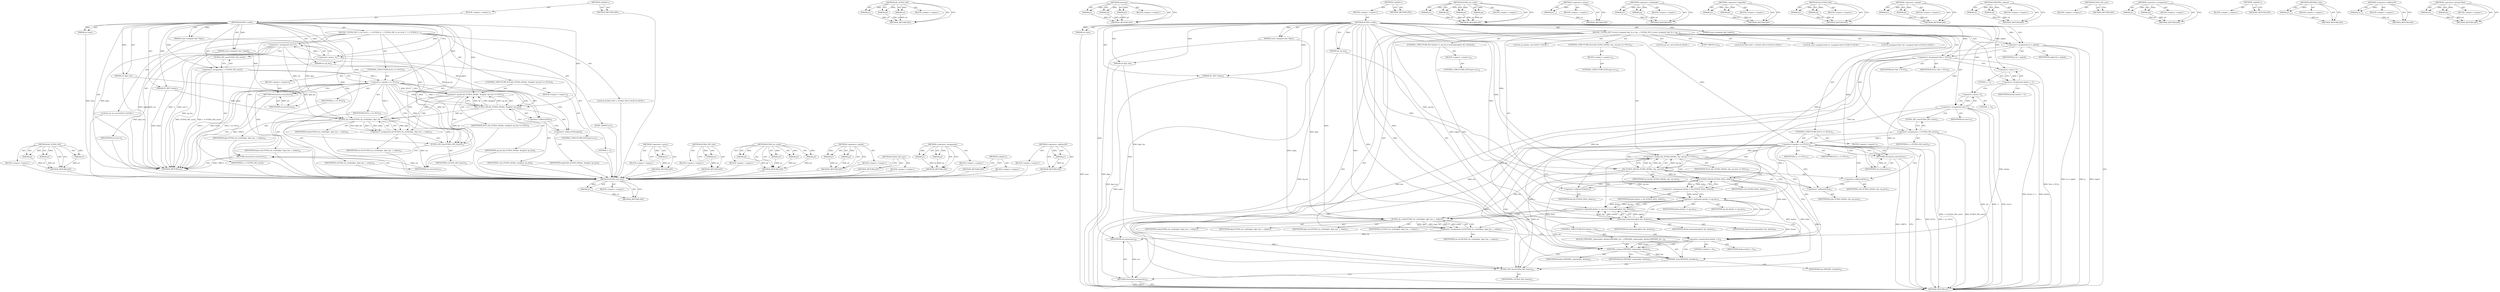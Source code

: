 digraph "&lt;operator&gt;.greaterThan" {
vulnerable_95 [label=<(METHOD,d2i_ECDSA_SIG)>];
vulnerable_96 [label=<(PARAM,p1)>];
vulnerable_97 [label=<(PARAM,p2)>];
vulnerable_98 [label=<(PARAM,p3)>];
vulnerable_99 [label=<(BLOCK,&lt;empty&gt;,&lt;empty&gt;)>];
vulnerable_100 [label=<(METHOD_RETURN,ANY)>];
vulnerable_6 [label=<(METHOD,&lt;global&gt;)<SUB>1</SUB>>];
vulnerable_7 [label=<(BLOCK,&lt;empty&gt;,&lt;empty&gt;)<SUB>1</SUB>>];
vulnerable_8 [label=<(METHOD,ECDSA_verify)<SUB>1</SUB>>];
vulnerable_9 [label=<(PARAM,int type)<SUB>1</SUB>>];
vulnerable_10 [label=<(PARAM,const unsigned char *dgst)<SUB>1</SUB>>];
vulnerable_11 [label=<(PARAM,int dgst_len)<SUB>1</SUB>>];
vulnerable_12 [label=<(PARAM,const unsigned char *sigbuf)<SUB>2</SUB>>];
vulnerable_13 [label=<(PARAM,int sig_len)<SUB>2</SUB>>];
vulnerable_14 [label=<(PARAM,EC_KEY *eckey)<SUB>2</SUB>>];
vulnerable_15 [label=<(BLOCK,{
 	ECDSA_SIG *s;
 	int ret=-1;
 
 	s = ECDSA_S...,{
 	ECDSA_SIG *s;
 	int ret=-1;
 
 	s = ECDSA_S...)<SUB>3</SUB>>];
vulnerable_16 [label="<(LOCAL,ECDSA_SIG* s: ECDSA_SIG*)<SUB>4</SUB>>"];
vulnerable_17 [label="<(LOCAL,int ret: int)<SUB>5</SUB>>"];
vulnerable_18 [label=<(&lt;operator&gt;.assignment,ret=-1)<SUB>5</SUB>>];
vulnerable_19 [label=<(IDENTIFIER,ret,ret=-1)<SUB>5</SUB>>];
vulnerable_20 [label=<(&lt;operator&gt;.minus,-1)<SUB>5</SUB>>];
vulnerable_21 [label=<(LITERAL,1,-1)<SUB>5</SUB>>];
vulnerable_22 [label=<(&lt;operator&gt;.assignment,s = ECDSA_SIG_new())<SUB>7</SUB>>];
vulnerable_23 [label=<(IDENTIFIER,s,s = ECDSA_SIG_new())<SUB>7</SUB>>];
vulnerable_24 [label=<(ECDSA_SIG_new,ECDSA_SIG_new())<SUB>7</SUB>>];
vulnerable_25 [label=<(CONTROL_STRUCTURE,IF,if (s == NULL))<SUB>8</SUB>>];
vulnerable_26 [label=<(&lt;operator&gt;.equals,s == NULL)<SUB>8</SUB>>];
vulnerable_27 [label=<(IDENTIFIER,s,s == NULL)<SUB>8</SUB>>];
vulnerable_28 [label=<(IDENTIFIER,NULL,s == NULL)<SUB>8</SUB>>];
vulnerable_29 [label=<(BLOCK,&lt;empty&gt;,&lt;empty&gt;)<SUB>8</SUB>>];
vulnerable_30 [label=<(RETURN,return(ret);,return(ret);)<SUB>8</SUB>>];
vulnerable_31 [label=<(IDENTIFIER,ret,return(ret);)<SUB>8</SUB>>];
vulnerable_32 [label=<(CONTROL_STRUCTURE,IF,if (d2i_ECDSA_SIG(&amp;s, &amp;sigbuf, sig_len) == NULL))<SUB>9</SUB>>];
vulnerable_33 [label=<(&lt;operator&gt;.equals,d2i_ECDSA_SIG(&amp;s, &amp;sigbuf, sig_len) == NULL)<SUB>9</SUB>>];
vulnerable_34 [label=<(d2i_ECDSA_SIG,d2i_ECDSA_SIG(&amp;s, &amp;sigbuf, sig_len))<SUB>9</SUB>>];
vulnerable_35 [label=<(&lt;operator&gt;.addressOf,&amp;s)<SUB>9</SUB>>];
vulnerable_36 [label=<(IDENTIFIER,s,d2i_ECDSA_SIG(&amp;s, &amp;sigbuf, sig_len))<SUB>9</SUB>>];
vulnerable_37 [label=<(&lt;operator&gt;.addressOf,&amp;sigbuf)<SUB>9</SUB>>];
vulnerable_38 [label=<(IDENTIFIER,sigbuf,d2i_ECDSA_SIG(&amp;s, &amp;sigbuf, sig_len))<SUB>9</SUB>>];
vulnerable_39 [label=<(IDENTIFIER,sig_len,d2i_ECDSA_SIG(&amp;s, &amp;sigbuf, sig_len))<SUB>9</SUB>>];
vulnerable_40 [label=<(IDENTIFIER,NULL,d2i_ECDSA_SIG(&amp;s, &amp;sigbuf, sig_len) == NULL)<SUB>9</SUB>>];
vulnerable_41 [label=<(BLOCK,&lt;empty&gt;,&lt;empty&gt;)<SUB>9</SUB>>];
vulnerable_42 [label=<(CONTROL_STRUCTURE,GOTO,goto err;)<SUB>9</SUB>>];
vulnerable_43 [label=<(&lt;operator&gt;.assignment,ret=ECDSA_do_verify(dgst, dgst_len, s, eckey))<SUB>10</SUB>>];
vulnerable_44 [label=<(IDENTIFIER,ret,ret=ECDSA_do_verify(dgst, dgst_len, s, eckey))<SUB>10</SUB>>];
vulnerable_45 [label=<(ECDSA_do_verify,ECDSA_do_verify(dgst, dgst_len, s, eckey))<SUB>10</SUB>>];
vulnerable_46 [label=<(IDENTIFIER,dgst,ECDSA_do_verify(dgst, dgst_len, s, eckey))<SUB>10</SUB>>];
vulnerable_47 [label=<(IDENTIFIER,dgst_len,ECDSA_do_verify(dgst, dgst_len, s, eckey))<SUB>10</SUB>>];
vulnerable_48 [label=<(IDENTIFIER,s,ECDSA_do_verify(dgst, dgst_len, s, eckey))<SUB>10</SUB>>];
vulnerable_49 [label=<(IDENTIFIER,eckey,ECDSA_do_verify(dgst, dgst_len, s, eckey))<SUB>10</SUB>>];
vulnerable_50 [label=<(JUMP_TARGET,err)<SUB>11</SUB>>];
vulnerable_51 [label=<(ECDSA_SIG_free,ECDSA_SIG_free(s))<SUB>12</SUB>>];
vulnerable_52 [label=<(IDENTIFIER,s,ECDSA_SIG_free(s))<SUB>12</SUB>>];
vulnerable_53 [label=<(RETURN,return(ret);,return(ret);)<SUB>13</SUB>>];
vulnerable_54 [label=<(IDENTIFIER,ret,return(ret);)<SUB>13</SUB>>];
vulnerable_55 [label=<(METHOD_RETURN,int)<SUB>1</SUB>>];
vulnerable_57 [label=<(METHOD_RETURN,ANY)<SUB>1</SUB>>];
vulnerable_83 [label=<(METHOD,&lt;operator&gt;.minus)>];
vulnerable_84 [label=<(PARAM,p1)>];
vulnerable_85 [label=<(BLOCK,&lt;empty&gt;,&lt;empty&gt;)>];
vulnerable_86 [label=<(METHOD_RETURN,ANY)>];
vulnerable_112 [label=<(METHOD,ECDSA_SIG_free)>];
vulnerable_113 [label=<(PARAM,p1)>];
vulnerable_114 [label=<(BLOCK,&lt;empty&gt;,&lt;empty&gt;)>];
vulnerable_115 [label=<(METHOD_RETURN,ANY)>];
vulnerable_105 [label=<(METHOD,ECDSA_do_verify)>];
vulnerable_106 [label=<(PARAM,p1)>];
vulnerable_107 [label=<(PARAM,p2)>];
vulnerable_108 [label=<(PARAM,p3)>];
vulnerable_109 [label=<(PARAM,p4)>];
vulnerable_110 [label=<(BLOCK,&lt;empty&gt;,&lt;empty&gt;)>];
vulnerable_111 [label=<(METHOD_RETURN,ANY)>];
vulnerable_90 [label=<(METHOD,&lt;operator&gt;.equals)>];
vulnerable_91 [label=<(PARAM,p1)>];
vulnerable_92 [label=<(PARAM,p2)>];
vulnerable_93 [label=<(BLOCK,&lt;empty&gt;,&lt;empty&gt;)>];
vulnerable_94 [label=<(METHOD_RETURN,ANY)>];
vulnerable_87 [label=<(METHOD,ECDSA_SIG_new)>];
vulnerable_88 [label=<(BLOCK,&lt;empty&gt;,&lt;empty&gt;)>];
vulnerable_89 [label=<(METHOD_RETURN,ANY)>];
vulnerable_78 [label=<(METHOD,&lt;operator&gt;.assignment)>];
vulnerable_79 [label=<(PARAM,p1)>];
vulnerable_80 [label=<(PARAM,p2)>];
vulnerable_81 [label=<(BLOCK,&lt;empty&gt;,&lt;empty&gt;)>];
vulnerable_82 [label=<(METHOD_RETURN,ANY)>];
vulnerable_72 [label=<(METHOD,&lt;global&gt;)<SUB>1</SUB>>];
vulnerable_73 [label=<(BLOCK,&lt;empty&gt;,&lt;empty&gt;)>];
vulnerable_74 [label=<(METHOD_RETURN,ANY)>];
vulnerable_101 [label=<(METHOD,&lt;operator&gt;.addressOf)>];
vulnerable_102 [label=<(PARAM,p1)>];
vulnerable_103 [label=<(BLOCK,&lt;empty&gt;,&lt;empty&gt;)>];
vulnerable_104 [label=<(METHOD_RETURN,ANY)>];
fixed_187 [label=<(METHOD,ECDSA_SIG_free)>];
fixed_188 [label=<(PARAM,p1)>];
fixed_189 [label=<(BLOCK,&lt;empty&gt;,&lt;empty&gt;)>];
fixed_190 [label=<(METHOD_RETURN,ANY)>];
fixed_135 [label=<(METHOD,d2i_ECDSA_SIG)>];
fixed_136 [label=<(PARAM,p1)>];
fixed_137 [label=<(PARAM,p2)>];
fixed_138 [label=<(PARAM,p3)>];
fixed_139 [label=<(BLOCK,&lt;empty&gt;,&lt;empty&gt;)>];
fixed_140 [label=<(METHOD_RETURN,ANY)>];
fixed_160 [label=<(METHOD,memcmp)>];
fixed_161 [label=<(PARAM,p1)>];
fixed_162 [label=<(PARAM,p2)>];
fixed_163 [label=<(PARAM,p3)>];
fixed_164 [label=<(BLOCK,&lt;empty&gt;,&lt;empty&gt;)>];
fixed_165 [label=<(METHOD_RETURN,ANY)>];
fixed_6 [label=<(METHOD,&lt;global&gt;)<SUB>1</SUB>>];
fixed_7 [label=<(BLOCK,&lt;empty&gt;,&lt;empty&gt;)<SUB>1</SUB>>];
fixed_8 [label=<(METHOD,ECDSA_verify)<SUB>1</SUB>>];
fixed_9 [label=<(PARAM,int type)<SUB>1</SUB>>];
fixed_10 [label=<(PARAM,const unsigned char *dgst)<SUB>1</SUB>>];
fixed_11 [label=<(PARAM,int dgst_len)<SUB>1</SUB>>];
fixed_12 [label=<(PARAM,const unsigned char *sigbuf)<SUB>2</SUB>>];
fixed_13 [label=<(PARAM,int sig_len)<SUB>2</SUB>>];
fixed_14 [label=<(PARAM,EC_KEY *eckey)<SUB>2</SUB>>];
fixed_15 [label=<(BLOCK,{
 	ECDSA_SIG *s;
	const unsigned char *p = sig...,{
 	ECDSA_SIG *s;
	const unsigned char *p = sig...)<SUB>3</SUB>>];
fixed_16 [label="<(LOCAL,ECDSA_SIG* s: ECDSA_SIG*)<SUB>4</SUB>>"];
fixed_17 [label="<(LOCAL,const unsigned char* p: unsigned char*)<SUB>5</SUB>>"];
fixed_18 [label=<(&lt;operator&gt;.assignment,*p = sigbuf)<SUB>5</SUB>>];
fixed_19 [label=<(IDENTIFIER,p,*p = sigbuf)<SUB>5</SUB>>];
fixed_20 [label=<(IDENTIFIER,sigbuf,*p = sigbuf)<SUB>5</SUB>>];
fixed_21 [label="<(LOCAL,unsigned char* der: unsigned char*)<SUB>6</SUB>>"];
fixed_22 [label=<(&lt;operator&gt;.assignment,*der = NULL)<SUB>6</SUB>>];
fixed_23 [label=<(IDENTIFIER,der,*der = NULL)<SUB>6</SUB>>];
fixed_24 [label=<(IDENTIFIER,NULL,*der = NULL)<SUB>6</SUB>>];
fixed_25 [label="<(LOCAL,int derlen: int)<SUB>7</SUB>>"];
fixed_26 [label=<(&lt;operator&gt;.assignment,derlen = -1)<SUB>7</SUB>>];
fixed_27 [label=<(IDENTIFIER,derlen,derlen = -1)<SUB>7</SUB>>];
fixed_28 [label=<(&lt;operator&gt;.minus,-1)<SUB>7</SUB>>];
fixed_29 [label=<(LITERAL,1,-1)<SUB>7</SUB>>];
fixed_30 [label="<(LOCAL,int ret: int)<SUB>8</SUB>>"];
fixed_31 [label=<(&lt;operator&gt;.assignment,ret=-1)<SUB>8</SUB>>];
fixed_32 [label=<(IDENTIFIER,ret,ret=-1)<SUB>8</SUB>>];
fixed_33 [label=<(&lt;operator&gt;.minus,-1)<SUB>8</SUB>>];
fixed_34 [label=<(LITERAL,1,-1)<SUB>8</SUB>>];
fixed_35 [label=<(&lt;operator&gt;.assignment,s = ECDSA_SIG_new())<SUB>10</SUB>>];
fixed_36 [label=<(IDENTIFIER,s,s = ECDSA_SIG_new())<SUB>10</SUB>>];
fixed_37 [label=<(ECDSA_SIG_new,ECDSA_SIG_new())<SUB>10</SUB>>];
fixed_38 [label=<(CONTROL_STRUCTURE,IF,if (s == NULL))<SUB>11</SUB>>];
fixed_39 [label=<(&lt;operator&gt;.equals,s == NULL)<SUB>11</SUB>>];
fixed_40 [label=<(IDENTIFIER,s,s == NULL)<SUB>11</SUB>>];
fixed_41 [label=<(IDENTIFIER,NULL,s == NULL)<SUB>11</SUB>>];
fixed_42 [label=<(BLOCK,&lt;empty&gt;,&lt;empty&gt;)<SUB>11</SUB>>];
fixed_43 [label=<(RETURN,return(ret);,return(ret);)<SUB>11</SUB>>];
fixed_44 [label=<(IDENTIFIER,ret,return(ret);)<SUB>11</SUB>>];
fixed_45 [label=<(CONTROL_STRUCTURE,IF,if (d2i_ECDSA_SIG(&amp;s, &amp;p, sig_len) == NULL))<SUB>12</SUB>>];
fixed_46 [label=<(&lt;operator&gt;.equals,d2i_ECDSA_SIG(&amp;s, &amp;p, sig_len) == NULL)<SUB>12</SUB>>];
fixed_47 [label=<(d2i_ECDSA_SIG,d2i_ECDSA_SIG(&amp;s, &amp;p, sig_len))<SUB>12</SUB>>];
fixed_48 [label=<(&lt;operator&gt;.addressOf,&amp;s)<SUB>12</SUB>>];
fixed_49 [label=<(IDENTIFIER,s,d2i_ECDSA_SIG(&amp;s, &amp;p, sig_len))<SUB>12</SUB>>];
fixed_50 [label=<(&lt;operator&gt;.addressOf,&amp;p)<SUB>12</SUB>>];
fixed_51 [label=<(IDENTIFIER,p,d2i_ECDSA_SIG(&amp;s, &amp;p, sig_len))<SUB>12</SUB>>];
fixed_52 [label=<(IDENTIFIER,sig_len,d2i_ECDSA_SIG(&amp;s, &amp;p, sig_len))<SUB>12</SUB>>];
fixed_53 [label=<(IDENTIFIER,NULL,d2i_ECDSA_SIG(&amp;s, &amp;p, sig_len) == NULL)<SUB>12</SUB>>];
fixed_54 [label=<(BLOCK,&lt;empty&gt;,&lt;empty&gt;)<SUB>12</SUB>>];
fixed_55 [label=<(CONTROL_STRUCTURE,GOTO,goto err;)<SUB>12</SUB>>];
fixed_56 [label=<(&lt;operator&gt;.assignment,derlen = i2d_ECDSA_SIG(s, &amp;der))<SUB>14</SUB>>];
fixed_57 [label=<(IDENTIFIER,derlen,derlen = i2d_ECDSA_SIG(s, &amp;der))<SUB>14</SUB>>];
fixed_58 [label=<(i2d_ECDSA_SIG,i2d_ECDSA_SIG(s, &amp;der))<SUB>14</SUB>>];
fixed_59 [label=<(IDENTIFIER,s,i2d_ECDSA_SIG(s, &amp;der))<SUB>14</SUB>>];
fixed_60 [label=<(&lt;operator&gt;.addressOf,&amp;der)<SUB>14</SUB>>];
fixed_61 [label=<(IDENTIFIER,der,i2d_ECDSA_SIG(s, &amp;der))<SUB>14</SUB>>];
fixed_62 [label=<(CONTROL_STRUCTURE,IF,if (derlen != sig_len || memcmp(sigbuf, der, derlen)))<SUB>15</SUB>>];
fixed_63 [label=<(&lt;operator&gt;.logicalOr,derlen != sig_len || memcmp(sigbuf, der, derlen))<SUB>15</SUB>>];
fixed_64 [label=<(&lt;operator&gt;.notEquals,derlen != sig_len)<SUB>15</SUB>>];
fixed_65 [label=<(IDENTIFIER,derlen,derlen != sig_len)<SUB>15</SUB>>];
fixed_66 [label=<(IDENTIFIER,sig_len,derlen != sig_len)<SUB>15</SUB>>];
fixed_67 [label=<(memcmp,memcmp(sigbuf, der, derlen))<SUB>15</SUB>>];
fixed_68 [label=<(IDENTIFIER,sigbuf,memcmp(sigbuf, der, derlen))<SUB>15</SUB>>];
fixed_69 [label=<(IDENTIFIER,der,memcmp(sigbuf, der, derlen))<SUB>15</SUB>>];
fixed_70 [label=<(IDENTIFIER,derlen,memcmp(sigbuf, der, derlen))<SUB>15</SUB>>];
fixed_71 [label=<(BLOCK,&lt;empty&gt;,&lt;empty&gt;)<SUB>16</SUB>>];
fixed_72 [label=<(CONTROL_STRUCTURE,GOTO,goto err;)<SUB>16</SUB>>];
fixed_73 [label=<(&lt;operator&gt;.assignment,ret=ECDSA_do_verify(dgst, dgst_len, s, eckey))<SUB>17</SUB>>];
fixed_74 [label=<(IDENTIFIER,ret,ret=ECDSA_do_verify(dgst, dgst_len, s, eckey))<SUB>17</SUB>>];
fixed_75 [label=<(ECDSA_do_verify,ECDSA_do_verify(dgst, dgst_len, s, eckey))<SUB>17</SUB>>];
fixed_76 [label=<(IDENTIFIER,dgst,ECDSA_do_verify(dgst, dgst_len, s, eckey))<SUB>17</SUB>>];
fixed_77 [label=<(IDENTIFIER,dgst_len,ECDSA_do_verify(dgst, dgst_len, s, eckey))<SUB>17</SUB>>];
fixed_78 [label=<(IDENTIFIER,s,ECDSA_do_verify(dgst, dgst_len, s, eckey))<SUB>17</SUB>>];
fixed_79 [label=<(IDENTIFIER,eckey,ECDSA_do_verify(dgst, dgst_len, s, eckey))<SUB>17</SUB>>];
fixed_80 [label=<(JUMP_TARGET,err)<SUB>18</SUB>>];
fixed_81 [label=<(CONTROL_STRUCTURE,IF,if (derlen &gt; 0))<SUB>19</SUB>>];
fixed_82 [label=<(&lt;operator&gt;.greaterThan,derlen &gt; 0)<SUB>19</SUB>>];
fixed_83 [label=<(IDENTIFIER,derlen,derlen &gt; 0)<SUB>19</SUB>>];
fixed_84 [label=<(LITERAL,0,derlen &gt; 0)<SUB>19</SUB>>];
fixed_85 [label=<(BLOCK,{
		OPENSSL_cleanse(der, derlen);
		OPENSSL_fre...,{
		OPENSSL_cleanse(der, derlen);
		OPENSSL_fre...)<SUB>20</SUB>>];
fixed_86 [label=<(OPENSSL_cleanse,OPENSSL_cleanse(der, derlen))<SUB>21</SUB>>];
fixed_87 [label=<(IDENTIFIER,der,OPENSSL_cleanse(der, derlen))<SUB>21</SUB>>];
fixed_88 [label=<(IDENTIFIER,derlen,OPENSSL_cleanse(der, derlen))<SUB>21</SUB>>];
fixed_89 [label=<(OPENSSL_free,OPENSSL_free(der))<SUB>22</SUB>>];
fixed_90 [label=<(IDENTIFIER,der,OPENSSL_free(der))<SUB>22</SUB>>];
fixed_91 [label=<(ECDSA_SIG_free,ECDSA_SIG_free(s))<SUB>24</SUB>>];
fixed_92 [label=<(IDENTIFIER,s,ECDSA_SIG_free(s))<SUB>24</SUB>>];
fixed_93 [label=<(RETURN,return(ret);,return(ret);)<SUB>25</SUB>>];
fixed_94 [label=<(IDENTIFIER,ret,return(ret);)<SUB>25</SUB>>];
fixed_95 [label=<(METHOD_RETURN,int)<SUB>1</SUB>>];
fixed_97 [label=<(METHOD_RETURN,ANY)<SUB>1</SUB>>];
fixed_166 [label=<(METHOD,ECDSA_do_verify)>];
fixed_167 [label=<(PARAM,p1)>];
fixed_168 [label=<(PARAM,p2)>];
fixed_169 [label=<(PARAM,p3)>];
fixed_170 [label=<(PARAM,p4)>];
fixed_171 [label=<(BLOCK,&lt;empty&gt;,&lt;empty&gt;)>];
fixed_172 [label=<(METHOD_RETURN,ANY)>];
fixed_123 [label=<(METHOD,&lt;operator&gt;.minus)>];
fixed_124 [label=<(PARAM,p1)>];
fixed_125 [label=<(BLOCK,&lt;empty&gt;,&lt;empty&gt;)>];
fixed_126 [label=<(METHOD_RETURN,ANY)>];
fixed_155 [label=<(METHOD,&lt;operator&gt;.notEquals)>];
fixed_156 [label=<(PARAM,p1)>];
fixed_157 [label=<(PARAM,p2)>];
fixed_158 [label=<(BLOCK,&lt;empty&gt;,&lt;empty&gt;)>];
fixed_159 [label=<(METHOD_RETURN,ANY)>];
fixed_150 [label=<(METHOD,&lt;operator&gt;.logicalOr)>];
fixed_151 [label=<(PARAM,p1)>];
fixed_152 [label=<(PARAM,p2)>];
fixed_153 [label=<(BLOCK,&lt;empty&gt;,&lt;empty&gt;)>];
fixed_154 [label=<(METHOD_RETURN,ANY)>];
fixed_145 [label=<(METHOD,i2d_ECDSA_SIG)>];
fixed_146 [label=<(PARAM,p1)>];
fixed_147 [label=<(PARAM,p2)>];
fixed_148 [label=<(BLOCK,&lt;empty&gt;,&lt;empty&gt;)>];
fixed_149 [label=<(METHOD_RETURN,ANY)>];
fixed_130 [label=<(METHOD,&lt;operator&gt;.equals)>];
fixed_131 [label=<(PARAM,p1)>];
fixed_132 [label=<(PARAM,p2)>];
fixed_133 [label=<(BLOCK,&lt;empty&gt;,&lt;empty&gt;)>];
fixed_134 [label=<(METHOD_RETURN,ANY)>];
fixed_178 [label=<(METHOD,OPENSSL_cleanse)>];
fixed_179 [label=<(PARAM,p1)>];
fixed_180 [label=<(PARAM,p2)>];
fixed_181 [label=<(BLOCK,&lt;empty&gt;,&lt;empty&gt;)>];
fixed_182 [label=<(METHOD_RETURN,ANY)>];
fixed_127 [label=<(METHOD,ECDSA_SIG_new)>];
fixed_128 [label=<(BLOCK,&lt;empty&gt;,&lt;empty&gt;)>];
fixed_129 [label=<(METHOD_RETURN,ANY)>];
fixed_118 [label=<(METHOD,&lt;operator&gt;.assignment)>];
fixed_119 [label=<(PARAM,p1)>];
fixed_120 [label=<(PARAM,p2)>];
fixed_121 [label=<(BLOCK,&lt;empty&gt;,&lt;empty&gt;)>];
fixed_122 [label=<(METHOD_RETURN,ANY)>];
fixed_112 [label=<(METHOD,&lt;global&gt;)<SUB>1</SUB>>];
fixed_113 [label=<(BLOCK,&lt;empty&gt;,&lt;empty&gt;)>];
fixed_114 [label=<(METHOD_RETURN,ANY)>];
fixed_183 [label=<(METHOD,OPENSSL_free)>];
fixed_184 [label=<(PARAM,p1)>];
fixed_185 [label=<(BLOCK,&lt;empty&gt;,&lt;empty&gt;)>];
fixed_186 [label=<(METHOD_RETURN,ANY)>];
fixed_141 [label=<(METHOD,&lt;operator&gt;.addressOf)>];
fixed_142 [label=<(PARAM,p1)>];
fixed_143 [label=<(BLOCK,&lt;empty&gt;,&lt;empty&gt;)>];
fixed_144 [label=<(METHOD_RETURN,ANY)>];
fixed_173 [label=<(METHOD,&lt;operator&gt;.greaterThan)>];
fixed_174 [label=<(PARAM,p1)>];
fixed_175 [label=<(PARAM,p2)>];
fixed_176 [label=<(BLOCK,&lt;empty&gt;,&lt;empty&gt;)>];
fixed_177 [label=<(METHOD_RETURN,ANY)>];
vulnerable_95 -> vulnerable_96  [key=0, label="AST: "];
vulnerable_95 -> vulnerable_96  [key=1, label="DDG: "];
vulnerable_95 -> vulnerable_99  [key=0, label="AST: "];
vulnerable_95 -> vulnerable_97  [key=0, label="AST: "];
vulnerable_95 -> vulnerable_97  [key=1, label="DDG: "];
vulnerable_95 -> vulnerable_100  [key=0, label="AST: "];
vulnerable_95 -> vulnerable_100  [key=1, label="CFG: "];
vulnerable_95 -> vulnerable_98  [key=0, label="AST: "];
vulnerable_95 -> vulnerable_98  [key=1, label="DDG: "];
vulnerable_96 -> vulnerable_100  [key=0, label="DDG: p1"];
vulnerable_97 -> vulnerable_100  [key=0, label="DDG: p2"];
vulnerable_98 -> vulnerable_100  [key=0, label="DDG: p3"];
vulnerable_99 -> fixed_187  [key=0];
vulnerable_100 -> fixed_187  [key=0];
vulnerable_6 -> vulnerable_7  [key=0, label="AST: "];
vulnerable_6 -> vulnerable_57  [key=0, label="AST: "];
vulnerable_6 -> vulnerable_57  [key=1, label="CFG: "];
vulnerable_7 -> vulnerable_8  [key=0, label="AST: "];
vulnerable_8 -> vulnerable_9  [key=0, label="AST: "];
vulnerable_8 -> vulnerable_9  [key=1, label="DDG: "];
vulnerable_8 -> vulnerable_10  [key=0, label="AST: "];
vulnerable_8 -> vulnerable_10  [key=1, label="DDG: "];
vulnerable_8 -> vulnerable_11  [key=0, label="AST: "];
vulnerable_8 -> vulnerable_11  [key=1, label="DDG: "];
vulnerable_8 -> vulnerable_12  [key=0, label="AST: "];
vulnerable_8 -> vulnerable_12  [key=1, label="DDG: "];
vulnerable_8 -> vulnerable_13  [key=0, label="AST: "];
vulnerable_8 -> vulnerable_13  [key=1, label="DDG: "];
vulnerable_8 -> vulnerable_14  [key=0, label="AST: "];
vulnerable_8 -> vulnerable_14  [key=1, label="DDG: "];
vulnerable_8 -> vulnerable_15  [key=0, label="AST: "];
vulnerable_8 -> vulnerable_55  [key=0, label="AST: "];
vulnerable_8 -> vulnerable_20  [key=0, label="CFG: "];
vulnerable_8 -> vulnerable_20  [key=1, label="DDG: "];
vulnerable_8 -> vulnerable_22  [key=0, label="DDG: "];
vulnerable_8 -> vulnerable_51  [key=0, label="DDG: "];
vulnerable_8 -> vulnerable_54  [key=0, label="DDG: "];
vulnerable_8 -> vulnerable_26  [key=0, label="DDG: "];
vulnerable_8 -> vulnerable_33  [key=0, label="DDG: "];
vulnerable_8 -> vulnerable_45  [key=0, label="DDG: "];
vulnerable_8 -> vulnerable_31  [key=0, label="DDG: "];
vulnerable_8 -> vulnerable_34  [key=0, label="DDG: "];
vulnerable_9 -> vulnerable_55  [key=0, label="DDG: type"];
vulnerable_10 -> vulnerable_55  [key=0, label="DDG: dgst"];
vulnerable_10 -> vulnerable_45  [key=0, label="DDG: dgst"];
vulnerable_11 -> vulnerable_55  [key=0, label="DDG: dgst_len"];
vulnerable_11 -> vulnerable_45  [key=0, label="DDG: dgst_len"];
vulnerable_12 -> vulnerable_55  [key=0, label="DDG: sigbuf"];
vulnerable_12 -> vulnerable_34  [key=0, label="DDG: sigbuf"];
vulnerable_13 -> vulnerable_55  [key=0, label="DDG: sig_len"];
vulnerable_13 -> vulnerable_34  [key=0, label="DDG: sig_len"];
vulnerable_14 -> vulnerable_55  [key=0, label="DDG: eckey"];
vulnerable_14 -> vulnerable_45  [key=0, label="DDG: eckey"];
vulnerable_15 -> vulnerable_16  [key=0, label="AST: "];
vulnerable_15 -> vulnerable_17  [key=0, label="AST: "];
vulnerable_15 -> vulnerable_18  [key=0, label="AST: "];
vulnerable_15 -> vulnerable_22  [key=0, label="AST: "];
vulnerable_15 -> vulnerable_25  [key=0, label="AST: "];
vulnerable_15 -> vulnerable_32  [key=0, label="AST: "];
vulnerable_15 -> vulnerable_43  [key=0, label="AST: "];
vulnerable_15 -> vulnerable_50  [key=0, label="AST: "];
vulnerable_15 -> vulnerable_51  [key=0, label="AST: "];
vulnerable_15 -> vulnerable_53  [key=0, label="AST: "];
vulnerable_16 -> fixed_187  [key=0];
vulnerable_17 -> fixed_187  [key=0];
vulnerable_18 -> vulnerable_19  [key=0, label="AST: "];
vulnerable_18 -> vulnerable_20  [key=0, label="AST: "];
vulnerable_18 -> vulnerable_24  [key=0, label="CFG: "];
vulnerable_18 -> vulnerable_55  [key=0, label="DDG: ret"];
vulnerable_18 -> vulnerable_55  [key=1, label="DDG: -1"];
vulnerable_18 -> vulnerable_55  [key=2, label="DDG: ret=-1"];
vulnerable_18 -> vulnerable_54  [key=0, label="DDG: ret"];
vulnerable_18 -> vulnerable_31  [key=0, label="DDG: ret"];
vulnerable_19 -> fixed_187  [key=0];
vulnerable_20 -> vulnerable_21  [key=0, label="AST: "];
vulnerable_20 -> vulnerable_18  [key=0, label="CFG: "];
vulnerable_20 -> vulnerable_18  [key=1, label="DDG: 1"];
vulnerable_21 -> fixed_187  [key=0];
vulnerable_22 -> vulnerable_23  [key=0, label="AST: "];
vulnerable_22 -> vulnerable_24  [key=0, label="AST: "];
vulnerable_22 -> vulnerable_26  [key=0, label="CFG: "];
vulnerable_22 -> vulnerable_26  [key=1, label="DDG: s"];
vulnerable_22 -> vulnerable_55  [key=0, label="DDG: ECDSA_SIG_new()"];
vulnerable_22 -> vulnerable_55  [key=1, label="DDG: s = ECDSA_SIG_new()"];
vulnerable_23 -> fixed_187  [key=0];
vulnerable_24 -> vulnerable_22  [key=0, label="CFG: "];
vulnerable_25 -> vulnerable_26  [key=0, label="AST: "];
vulnerable_25 -> vulnerable_29  [key=0, label="AST: "];
vulnerable_26 -> vulnerable_27  [key=0, label="AST: "];
vulnerable_26 -> vulnerable_28  [key=0, label="AST: "];
vulnerable_26 -> vulnerable_30  [key=0, label="CFG: "];
vulnerable_26 -> vulnerable_30  [key=1, label="CDG: "];
vulnerable_26 -> vulnerable_35  [key=0, label="CFG: "];
vulnerable_26 -> vulnerable_35  [key=1, label="CDG: "];
vulnerable_26 -> vulnerable_55  [key=0, label="DDG: s"];
vulnerable_26 -> vulnerable_55  [key=1, label="DDG: NULL"];
vulnerable_26 -> vulnerable_55  [key=2, label="DDG: s == NULL"];
vulnerable_26 -> vulnerable_51  [key=0, label="DDG: s"];
vulnerable_26 -> vulnerable_51  [key=1, label="CDG: "];
vulnerable_26 -> vulnerable_33  [key=0, label="DDG: NULL"];
vulnerable_26 -> vulnerable_33  [key=1, label="CDG: "];
vulnerable_26 -> vulnerable_45  [key=0, label="DDG: s"];
vulnerable_26 -> vulnerable_34  [key=0, label="DDG: s"];
vulnerable_26 -> vulnerable_34  [key=1, label="CDG: "];
vulnerable_26 -> vulnerable_37  [key=0, label="CDG: "];
vulnerable_26 -> vulnerable_53  [key=0, label="CDG: "];
vulnerable_27 -> fixed_187  [key=0];
vulnerable_28 -> fixed_187  [key=0];
vulnerable_29 -> vulnerable_30  [key=0, label="AST: "];
vulnerable_30 -> vulnerable_31  [key=0, label="AST: "];
vulnerable_30 -> vulnerable_55  [key=0, label="CFG: "];
vulnerable_30 -> vulnerable_55  [key=1, label="DDG: &lt;RET&gt;"];
vulnerable_31 -> vulnerable_30  [key=0, label="DDG: ret"];
vulnerable_32 -> vulnerable_33  [key=0, label="AST: "];
vulnerable_32 -> vulnerable_41  [key=0, label="AST: "];
vulnerable_33 -> vulnerable_34  [key=0, label="AST: "];
vulnerable_33 -> vulnerable_40  [key=0, label="AST: "];
vulnerable_33 -> vulnerable_51  [key=0, label="CFG: "];
vulnerable_33 -> vulnerable_45  [key=0, label="CFG: "];
vulnerable_33 -> vulnerable_45  [key=1, label="CDG: "];
vulnerable_33 -> vulnerable_43  [key=0, label="CDG: "];
vulnerable_34 -> vulnerable_35  [key=0, label="AST: "];
vulnerable_34 -> vulnerable_37  [key=0, label="AST: "];
vulnerable_34 -> vulnerable_39  [key=0, label="AST: "];
vulnerable_34 -> vulnerable_33  [key=0, label="CFG: "];
vulnerable_34 -> vulnerable_33  [key=1, label="DDG: &amp;s"];
vulnerable_34 -> vulnerable_33  [key=2, label="DDG: &amp;sigbuf"];
vulnerable_34 -> vulnerable_33  [key=3, label="DDG: sig_len"];
vulnerable_34 -> vulnerable_51  [key=0, label="DDG: &amp;s"];
vulnerable_34 -> vulnerable_45  [key=0, label="DDG: &amp;s"];
vulnerable_35 -> vulnerable_36  [key=0, label="AST: "];
vulnerable_35 -> vulnerable_37  [key=0, label="CFG: "];
vulnerable_36 -> fixed_187  [key=0];
vulnerable_37 -> vulnerable_38  [key=0, label="AST: "];
vulnerable_37 -> vulnerable_34  [key=0, label="CFG: "];
vulnerable_38 -> fixed_187  [key=0];
vulnerable_39 -> fixed_187  [key=0];
vulnerable_40 -> fixed_187  [key=0];
vulnerable_41 -> vulnerable_42  [key=0, label="AST: "];
vulnerable_42 -> fixed_187  [key=0];
vulnerable_43 -> vulnerable_44  [key=0, label="AST: "];
vulnerable_43 -> vulnerable_45  [key=0, label="AST: "];
vulnerable_43 -> vulnerable_51  [key=0, label="CFG: "];
vulnerable_43 -> vulnerable_54  [key=0, label="DDG: ret"];
vulnerable_44 -> fixed_187  [key=0];
vulnerable_45 -> vulnerable_46  [key=0, label="AST: "];
vulnerable_45 -> vulnerable_47  [key=0, label="AST: "];
vulnerable_45 -> vulnerable_48  [key=0, label="AST: "];
vulnerable_45 -> vulnerable_49  [key=0, label="AST: "];
vulnerable_45 -> vulnerable_43  [key=0, label="CFG: "];
vulnerable_45 -> vulnerable_43  [key=1, label="DDG: dgst"];
vulnerable_45 -> vulnerable_43  [key=2, label="DDG: dgst_len"];
vulnerable_45 -> vulnerable_43  [key=3, label="DDG: s"];
vulnerable_45 -> vulnerable_43  [key=4, label="DDG: eckey"];
vulnerable_45 -> vulnerable_51  [key=0, label="DDG: s"];
vulnerable_46 -> fixed_187  [key=0];
vulnerable_47 -> fixed_187  [key=0];
vulnerable_48 -> fixed_187  [key=0];
vulnerable_49 -> fixed_187  [key=0];
vulnerable_50 -> fixed_187  [key=0];
vulnerable_51 -> vulnerable_52  [key=0, label="AST: "];
vulnerable_51 -> vulnerable_53  [key=0, label="CFG: "];
vulnerable_52 -> fixed_187  [key=0];
vulnerable_53 -> vulnerable_54  [key=0, label="AST: "];
vulnerable_53 -> vulnerable_55  [key=0, label="CFG: "];
vulnerable_53 -> vulnerable_55  [key=1, label="DDG: &lt;RET&gt;"];
vulnerable_54 -> vulnerable_53  [key=0, label="DDG: ret"];
vulnerable_55 -> fixed_187  [key=0];
vulnerable_57 -> fixed_187  [key=0];
vulnerable_83 -> vulnerable_84  [key=0, label="AST: "];
vulnerable_83 -> vulnerable_84  [key=1, label="DDG: "];
vulnerable_83 -> vulnerable_85  [key=0, label="AST: "];
vulnerable_83 -> vulnerable_86  [key=0, label="AST: "];
vulnerable_83 -> vulnerable_86  [key=1, label="CFG: "];
vulnerable_84 -> vulnerable_86  [key=0, label="DDG: p1"];
vulnerable_85 -> fixed_187  [key=0];
vulnerable_86 -> fixed_187  [key=0];
vulnerable_112 -> vulnerable_113  [key=0, label="AST: "];
vulnerable_112 -> vulnerable_113  [key=1, label="DDG: "];
vulnerable_112 -> vulnerable_114  [key=0, label="AST: "];
vulnerable_112 -> vulnerable_115  [key=0, label="AST: "];
vulnerable_112 -> vulnerable_115  [key=1, label="CFG: "];
vulnerable_113 -> vulnerable_115  [key=0, label="DDG: p1"];
vulnerable_114 -> fixed_187  [key=0];
vulnerable_115 -> fixed_187  [key=0];
vulnerable_105 -> vulnerable_106  [key=0, label="AST: "];
vulnerable_105 -> vulnerable_106  [key=1, label="DDG: "];
vulnerable_105 -> vulnerable_110  [key=0, label="AST: "];
vulnerable_105 -> vulnerable_107  [key=0, label="AST: "];
vulnerable_105 -> vulnerable_107  [key=1, label="DDG: "];
vulnerable_105 -> vulnerable_111  [key=0, label="AST: "];
vulnerable_105 -> vulnerable_111  [key=1, label="CFG: "];
vulnerable_105 -> vulnerable_108  [key=0, label="AST: "];
vulnerable_105 -> vulnerable_108  [key=1, label="DDG: "];
vulnerable_105 -> vulnerable_109  [key=0, label="AST: "];
vulnerable_105 -> vulnerable_109  [key=1, label="DDG: "];
vulnerable_106 -> vulnerable_111  [key=0, label="DDG: p1"];
vulnerable_107 -> vulnerable_111  [key=0, label="DDG: p2"];
vulnerable_108 -> vulnerable_111  [key=0, label="DDG: p3"];
vulnerable_109 -> vulnerable_111  [key=0, label="DDG: p4"];
vulnerable_110 -> fixed_187  [key=0];
vulnerable_111 -> fixed_187  [key=0];
vulnerable_90 -> vulnerable_91  [key=0, label="AST: "];
vulnerable_90 -> vulnerable_91  [key=1, label="DDG: "];
vulnerable_90 -> vulnerable_93  [key=0, label="AST: "];
vulnerable_90 -> vulnerable_92  [key=0, label="AST: "];
vulnerable_90 -> vulnerable_92  [key=1, label="DDG: "];
vulnerable_90 -> vulnerable_94  [key=0, label="AST: "];
vulnerable_90 -> vulnerable_94  [key=1, label="CFG: "];
vulnerable_91 -> vulnerable_94  [key=0, label="DDG: p1"];
vulnerable_92 -> vulnerable_94  [key=0, label="DDG: p2"];
vulnerable_93 -> fixed_187  [key=0];
vulnerable_94 -> fixed_187  [key=0];
vulnerable_87 -> vulnerable_88  [key=0, label="AST: "];
vulnerable_87 -> vulnerable_89  [key=0, label="AST: "];
vulnerable_87 -> vulnerable_89  [key=1, label="CFG: "];
vulnerable_88 -> fixed_187  [key=0];
vulnerable_89 -> fixed_187  [key=0];
vulnerable_78 -> vulnerable_79  [key=0, label="AST: "];
vulnerable_78 -> vulnerable_79  [key=1, label="DDG: "];
vulnerable_78 -> vulnerable_81  [key=0, label="AST: "];
vulnerable_78 -> vulnerable_80  [key=0, label="AST: "];
vulnerable_78 -> vulnerable_80  [key=1, label="DDG: "];
vulnerable_78 -> vulnerable_82  [key=0, label="AST: "];
vulnerable_78 -> vulnerable_82  [key=1, label="CFG: "];
vulnerable_79 -> vulnerable_82  [key=0, label="DDG: p1"];
vulnerable_80 -> vulnerable_82  [key=0, label="DDG: p2"];
vulnerable_81 -> fixed_187  [key=0];
vulnerable_82 -> fixed_187  [key=0];
vulnerable_72 -> vulnerable_73  [key=0, label="AST: "];
vulnerable_72 -> vulnerable_74  [key=0, label="AST: "];
vulnerable_72 -> vulnerable_74  [key=1, label="CFG: "];
vulnerable_73 -> fixed_187  [key=0];
vulnerable_74 -> fixed_187  [key=0];
vulnerable_101 -> vulnerable_102  [key=0, label="AST: "];
vulnerable_101 -> vulnerable_102  [key=1, label="DDG: "];
vulnerable_101 -> vulnerable_103  [key=0, label="AST: "];
vulnerable_101 -> vulnerable_104  [key=0, label="AST: "];
vulnerable_101 -> vulnerable_104  [key=1, label="CFG: "];
vulnerable_102 -> vulnerable_104  [key=0, label="DDG: p1"];
vulnerable_103 -> fixed_187  [key=0];
vulnerable_104 -> fixed_187  [key=0];
fixed_187 -> fixed_188  [key=0, label="AST: "];
fixed_187 -> fixed_188  [key=1, label="DDG: "];
fixed_187 -> fixed_189  [key=0, label="AST: "];
fixed_187 -> fixed_190  [key=0, label="AST: "];
fixed_187 -> fixed_190  [key=1, label="CFG: "];
fixed_188 -> fixed_190  [key=0, label="DDG: p1"];
fixed_135 -> fixed_136  [key=0, label="AST: "];
fixed_135 -> fixed_136  [key=1, label="DDG: "];
fixed_135 -> fixed_139  [key=0, label="AST: "];
fixed_135 -> fixed_137  [key=0, label="AST: "];
fixed_135 -> fixed_137  [key=1, label="DDG: "];
fixed_135 -> fixed_140  [key=0, label="AST: "];
fixed_135 -> fixed_140  [key=1, label="CFG: "];
fixed_135 -> fixed_138  [key=0, label="AST: "];
fixed_135 -> fixed_138  [key=1, label="DDG: "];
fixed_136 -> fixed_140  [key=0, label="DDG: p1"];
fixed_137 -> fixed_140  [key=0, label="DDG: p2"];
fixed_138 -> fixed_140  [key=0, label="DDG: p3"];
fixed_160 -> fixed_161  [key=0, label="AST: "];
fixed_160 -> fixed_161  [key=1, label="DDG: "];
fixed_160 -> fixed_164  [key=0, label="AST: "];
fixed_160 -> fixed_162  [key=0, label="AST: "];
fixed_160 -> fixed_162  [key=1, label="DDG: "];
fixed_160 -> fixed_165  [key=0, label="AST: "];
fixed_160 -> fixed_165  [key=1, label="CFG: "];
fixed_160 -> fixed_163  [key=0, label="AST: "];
fixed_160 -> fixed_163  [key=1, label="DDG: "];
fixed_161 -> fixed_165  [key=0, label="DDG: p1"];
fixed_162 -> fixed_165  [key=0, label="DDG: p2"];
fixed_163 -> fixed_165  [key=0, label="DDG: p3"];
fixed_6 -> fixed_7  [key=0, label="AST: "];
fixed_6 -> fixed_97  [key=0, label="AST: "];
fixed_6 -> fixed_97  [key=1, label="CFG: "];
fixed_7 -> fixed_8  [key=0, label="AST: "];
fixed_8 -> fixed_9  [key=0, label="AST: "];
fixed_8 -> fixed_9  [key=1, label="DDG: "];
fixed_8 -> fixed_10  [key=0, label="AST: "];
fixed_8 -> fixed_10  [key=1, label="DDG: "];
fixed_8 -> fixed_11  [key=0, label="AST: "];
fixed_8 -> fixed_11  [key=1, label="DDG: "];
fixed_8 -> fixed_12  [key=0, label="AST: "];
fixed_8 -> fixed_12  [key=1, label="DDG: "];
fixed_8 -> fixed_13  [key=0, label="AST: "];
fixed_8 -> fixed_13  [key=1, label="DDG: "];
fixed_8 -> fixed_14  [key=0, label="AST: "];
fixed_8 -> fixed_14  [key=1, label="DDG: "];
fixed_8 -> fixed_15  [key=0, label="AST: "];
fixed_8 -> fixed_95  [key=0, label="AST: "];
fixed_8 -> fixed_18  [key=0, label="CFG: "];
fixed_8 -> fixed_18  [key=1, label="DDG: "];
fixed_8 -> fixed_22  [key=0, label="DDG: "];
fixed_8 -> fixed_35  [key=0, label="DDG: "];
fixed_8 -> fixed_91  [key=0, label="DDG: "];
fixed_8 -> fixed_94  [key=0, label="DDG: "];
fixed_8 -> fixed_28  [key=0, label="DDG: "];
fixed_8 -> fixed_33  [key=0, label="DDG: "];
fixed_8 -> fixed_39  [key=0, label="DDG: "];
fixed_8 -> fixed_46  [key=0, label="DDG: "];
fixed_8 -> fixed_58  [key=0, label="DDG: "];
fixed_8 -> fixed_75  [key=0, label="DDG: "];
fixed_8 -> fixed_82  [key=0, label="DDG: "];
fixed_8 -> fixed_44  [key=0, label="DDG: "];
fixed_8 -> fixed_47  [key=0, label="DDG: "];
fixed_8 -> fixed_64  [key=0, label="DDG: "];
fixed_8 -> fixed_67  [key=0, label="DDG: "];
fixed_8 -> fixed_86  [key=0, label="DDG: "];
fixed_8 -> fixed_89  [key=0, label="DDG: "];
fixed_9 -> fixed_95  [key=0, label="DDG: type"];
fixed_10 -> fixed_95  [key=0, label="DDG: dgst"];
fixed_10 -> fixed_75  [key=0, label="DDG: dgst"];
fixed_11 -> fixed_95  [key=0, label="DDG: dgst_len"];
fixed_11 -> fixed_75  [key=0, label="DDG: dgst_len"];
fixed_12 -> fixed_18  [key=0, label="DDG: sigbuf"];
fixed_12 -> fixed_67  [key=0, label="DDG: sigbuf"];
fixed_13 -> fixed_95  [key=0, label="DDG: sig_len"];
fixed_13 -> fixed_47  [key=0, label="DDG: sig_len"];
fixed_14 -> fixed_95  [key=0, label="DDG: eckey"];
fixed_14 -> fixed_75  [key=0, label="DDG: eckey"];
fixed_15 -> fixed_16  [key=0, label="AST: "];
fixed_15 -> fixed_17  [key=0, label="AST: "];
fixed_15 -> fixed_18  [key=0, label="AST: "];
fixed_15 -> fixed_21  [key=0, label="AST: "];
fixed_15 -> fixed_22  [key=0, label="AST: "];
fixed_15 -> fixed_25  [key=0, label="AST: "];
fixed_15 -> fixed_26  [key=0, label="AST: "];
fixed_15 -> fixed_30  [key=0, label="AST: "];
fixed_15 -> fixed_31  [key=0, label="AST: "];
fixed_15 -> fixed_35  [key=0, label="AST: "];
fixed_15 -> fixed_38  [key=0, label="AST: "];
fixed_15 -> fixed_45  [key=0, label="AST: "];
fixed_15 -> fixed_56  [key=0, label="AST: "];
fixed_15 -> fixed_62  [key=0, label="AST: "];
fixed_15 -> fixed_73  [key=0, label="AST: "];
fixed_15 -> fixed_80  [key=0, label="AST: "];
fixed_15 -> fixed_81  [key=0, label="AST: "];
fixed_15 -> fixed_91  [key=0, label="AST: "];
fixed_15 -> fixed_93  [key=0, label="AST: "];
fixed_18 -> fixed_19  [key=0, label="AST: "];
fixed_18 -> fixed_20  [key=0, label="AST: "];
fixed_18 -> fixed_22  [key=0, label="CFG: "];
fixed_18 -> fixed_95  [key=0, label="DDG: p"];
fixed_18 -> fixed_95  [key=1, label="DDG: sigbuf"];
fixed_18 -> fixed_95  [key=2, label="DDG: *p = sigbuf"];
fixed_18 -> fixed_47  [key=0, label="DDG: p"];
fixed_22 -> fixed_23  [key=0, label="AST: "];
fixed_22 -> fixed_24  [key=0, label="AST: "];
fixed_22 -> fixed_28  [key=0, label="CFG: "];
fixed_22 -> fixed_95  [key=0, label="DDG: der"];
fixed_22 -> fixed_95  [key=1, label="DDG: *der = NULL"];
fixed_22 -> fixed_58  [key=0, label="DDG: der"];
fixed_22 -> fixed_67  [key=0, label="DDG: der"];
fixed_22 -> fixed_86  [key=0, label="DDG: der"];
fixed_26 -> fixed_27  [key=0, label="AST: "];
fixed_26 -> fixed_28  [key=0, label="AST: "];
fixed_26 -> fixed_33  [key=0, label="CFG: "];
fixed_26 -> fixed_95  [key=0, label="DDG: derlen"];
fixed_26 -> fixed_95  [key=1, label="DDG: derlen = -1"];
fixed_26 -> fixed_82  [key=0, label="DDG: derlen"];
fixed_28 -> fixed_29  [key=0, label="AST: "];
fixed_28 -> fixed_26  [key=0, label="CFG: "];
fixed_28 -> fixed_26  [key=1, label="DDG: 1"];
fixed_31 -> fixed_32  [key=0, label="AST: "];
fixed_31 -> fixed_33  [key=0, label="AST: "];
fixed_31 -> fixed_37  [key=0, label="CFG: "];
fixed_31 -> fixed_95  [key=0, label="DDG: ret"];
fixed_31 -> fixed_95  [key=1, label="DDG: -1"];
fixed_31 -> fixed_95  [key=2, label="DDG: ret=-1"];
fixed_31 -> fixed_94  [key=0, label="DDG: ret"];
fixed_31 -> fixed_44  [key=0, label="DDG: ret"];
fixed_33 -> fixed_34  [key=0, label="AST: "];
fixed_33 -> fixed_31  [key=0, label="CFG: "];
fixed_33 -> fixed_31  [key=1, label="DDG: 1"];
fixed_35 -> fixed_36  [key=0, label="AST: "];
fixed_35 -> fixed_37  [key=0, label="AST: "];
fixed_35 -> fixed_39  [key=0, label="CFG: "];
fixed_35 -> fixed_39  [key=1, label="DDG: s"];
fixed_35 -> fixed_95  [key=0, label="DDG: ECDSA_SIG_new()"];
fixed_35 -> fixed_95  [key=1, label="DDG: s = ECDSA_SIG_new()"];
fixed_37 -> fixed_35  [key=0, label="CFG: "];
fixed_38 -> fixed_39  [key=0, label="AST: "];
fixed_38 -> fixed_42  [key=0, label="AST: "];
fixed_39 -> fixed_40  [key=0, label="AST: "];
fixed_39 -> fixed_41  [key=0, label="AST: "];
fixed_39 -> fixed_43  [key=0, label="CFG: "];
fixed_39 -> fixed_43  [key=1, label="CDG: "];
fixed_39 -> fixed_48  [key=0, label="CFG: "];
fixed_39 -> fixed_48  [key=1, label="CDG: "];
fixed_39 -> fixed_95  [key=0, label="DDG: s"];
fixed_39 -> fixed_95  [key=1, label="DDG: NULL"];
fixed_39 -> fixed_95  [key=2, label="DDG: s == NULL"];
fixed_39 -> fixed_91  [key=0, label="DDG: s"];
fixed_39 -> fixed_91  [key=1, label="CDG: "];
fixed_39 -> fixed_46  [key=0, label="DDG: NULL"];
fixed_39 -> fixed_46  [key=1, label="CDG: "];
fixed_39 -> fixed_58  [key=0, label="DDG: s"];
fixed_39 -> fixed_47  [key=0, label="DDG: s"];
fixed_39 -> fixed_47  [key=1, label="CDG: "];
fixed_39 -> fixed_50  [key=0, label="CDG: "];
fixed_39 -> fixed_82  [key=0, label="CDG: "];
fixed_39 -> fixed_93  [key=0, label="CDG: "];
fixed_42 -> fixed_43  [key=0, label="AST: "];
fixed_43 -> fixed_44  [key=0, label="AST: "];
fixed_43 -> fixed_95  [key=0, label="CFG: "];
fixed_43 -> fixed_95  [key=1, label="DDG: &lt;RET&gt;"];
fixed_44 -> fixed_43  [key=0, label="DDG: ret"];
fixed_45 -> fixed_46  [key=0, label="AST: "];
fixed_45 -> fixed_54  [key=0, label="AST: "];
fixed_46 -> fixed_47  [key=0, label="AST: "];
fixed_46 -> fixed_53  [key=0, label="AST: "];
fixed_46 -> fixed_82  [key=0, label="CFG: "];
fixed_46 -> fixed_60  [key=0, label="CFG: "];
fixed_46 -> fixed_60  [key=1, label="CDG: "];
fixed_46 -> fixed_58  [key=0, label="CDG: "];
fixed_46 -> fixed_64  [key=0, label="CDG: "];
fixed_46 -> fixed_56  [key=0, label="CDG: "];
fixed_46 -> fixed_63  [key=0, label="CDG: "];
fixed_47 -> fixed_48  [key=0, label="AST: "];
fixed_47 -> fixed_50  [key=0, label="AST: "];
fixed_47 -> fixed_52  [key=0, label="AST: "];
fixed_47 -> fixed_46  [key=0, label="CFG: "];
fixed_47 -> fixed_46  [key=1, label="DDG: &amp;s"];
fixed_47 -> fixed_46  [key=2, label="DDG: &amp;p"];
fixed_47 -> fixed_46  [key=3, label="DDG: sig_len"];
fixed_47 -> fixed_91  [key=0, label="DDG: &amp;s"];
fixed_47 -> fixed_58  [key=0, label="DDG: &amp;s"];
fixed_47 -> fixed_75  [key=0, label="DDG: &amp;s"];
fixed_47 -> fixed_64  [key=0, label="DDG: sig_len"];
fixed_48 -> fixed_49  [key=0, label="AST: "];
fixed_48 -> fixed_50  [key=0, label="CFG: "];
fixed_50 -> fixed_51  [key=0, label="AST: "];
fixed_50 -> fixed_47  [key=0, label="CFG: "];
fixed_54 -> fixed_55  [key=0, label="AST: "];
fixed_56 -> fixed_57  [key=0, label="AST: "];
fixed_56 -> fixed_58  [key=0, label="AST: "];
fixed_56 -> fixed_64  [key=0, label="CFG: "];
fixed_56 -> fixed_64  [key=1, label="DDG: derlen"];
fixed_58 -> fixed_59  [key=0, label="AST: "];
fixed_58 -> fixed_60  [key=0, label="AST: "];
fixed_58 -> fixed_56  [key=0, label="CFG: "];
fixed_58 -> fixed_56  [key=1, label="DDG: s"];
fixed_58 -> fixed_56  [key=2, label="DDG: &amp;der"];
fixed_58 -> fixed_91  [key=0, label="DDG: s"];
fixed_58 -> fixed_75  [key=0, label="DDG: s"];
fixed_58 -> fixed_67  [key=0, label="DDG: &amp;der"];
fixed_58 -> fixed_86  [key=0, label="DDG: &amp;der"];
fixed_58 -> fixed_89  [key=0, label="DDG: &amp;der"];
fixed_60 -> fixed_61  [key=0, label="AST: "];
fixed_60 -> fixed_58  [key=0, label="CFG: "];
fixed_62 -> fixed_63  [key=0, label="AST: "];
fixed_62 -> fixed_71  [key=0, label="AST: "];
fixed_63 -> fixed_64  [key=0, label="AST: "];
fixed_63 -> fixed_67  [key=0, label="AST: "];
fixed_63 -> fixed_82  [key=0, label="CFG: "];
fixed_63 -> fixed_75  [key=0, label="CFG: "];
fixed_63 -> fixed_75  [key=1, label="CDG: "];
fixed_63 -> fixed_73  [key=0, label="CDG: "];
fixed_64 -> fixed_65  [key=0, label="AST: "];
fixed_64 -> fixed_66  [key=0, label="AST: "];
fixed_64 -> fixed_63  [key=0, label="CFG: "];
fixed_64 -> fixed_63  [key=1, label="DDG: derlen"];
fixed_64 -> fixed_63  [key=2, label="DDG: sig_len"];
fixed_64 -> fixed_67  [key=0, label="CFG: "];
fixed_64 -> fixed_67  [key=1, label="DDG: derlen"];
fixed_64 -> fixed_67  [key=2, label="CDG: "];
fixed_64 -> fixed_82  [key=0, label="DDG: derlen"];
fixed_67 -> fixed_68  [key=0, label="AST: "];
fixed_67 -> fixed_69  [key=0, label="AST: "];
fixed_67 -> fixed_70  [key=0, label="AST: "];
fixed_67 -> fixed_63  [key=0, label="CFG: "];
fixed_67 -> fixed_63  [key=1, label="DDG: sigbuf"];
fixed_67 -> fixed_63  [key=2, label="DDG: der"];
fixed_67 -> fixed_63  [key=3, label="DDG: derlen"];
fixed_67 -> fixed_82  [key=0, label="DDG: derlen"];
fixed_67 -> fixed_86  [key=0, label="DDG: der"];
fixed_71 -> fixed_72  [key=0, label="AST: "];
fixed_73 -> fixed_74  [key=0, label="AST: "];
fixed_73 -> fixed_75  [key=0, label="AST: "];
fixed_73 -> fixed_82  [key=0, label="CFG: "];
fixed_73 -> fixed_94  [key=0, label="DDG: ret"];
fixed_75 -> fixed_76  [key=0, label="AST: "];
fixed_75 -> fixed_77  [key=0, label="AST: "];
fixed_75 -> fixed_78  [key=0, label="AST: "];
fixed_75 -> fixed_79  [key=0, label="AST: "];
fixed_75 -> fixed_73  [key=0, label="CFG: "];
fixed_75 -> fixed_73  [key=1, label="DDG: dgst"];
fixed_75 -> fixed_73  [key=2, label="DDG: dgst_len"];
fixed_75 -> fixed_73  [key=3, label="DDG: s"];
fixed_75 -> fixed_73  [key=4, label="DDG: eckey"];
fixed_75 -> fixed_91  [key=0, label="DDG: s"];
fixed_81 -> fixed_82  [key=0, label="AST: "];
fixed_81 -> fixed_85  [key=0, label="AST: "];
fixed_82 -> fixed_83  [key=0, label="AST: "];
fixed_82 -> fixed_84  [key=0, label="AST: "];
fixed_82 -> fixed_86  [key=0, label="CFG: "];
fixed_82 -> fixed_86  [key=1, label="DDG: derlen"];
fixed_82 -> fixed_86  [key=2, label="CDG: "];
fixed_82 -> fixed_91  [key=0, label="CFG: "];
fixed_82 -> fixed_89  [key=0, label="CDG: "];
fixed_85 -> fixed_86  [key=0, label="AST: "];
fixed_85 -> fixed_89  [key=0, label="AST: "];
fixed_86 -> fixed_87  [key=0, label="AST: "];
fixed_86 -> fixed_88  [key=0, label="AST: "];
fixed_86 -> fixed_89  [key=0, label="CFG: "];
fixed_86 -> fixed_89  [key=1, label="DDG: der"];
fixed_89 -> fixed_90  [key=0, label="AST: "];
fixed_89 -> fixed_91  [key=0, label="CFG: "];
fixed_91 -> fixed_92  [key=0, label="AST: "];
fixed_91 -> fixed_93  [key=0, label="CFG: "];
fixed_93 -> fixed_94  [key=0, label="AST: "];
fixed_93 -> fixed_95  [key=0, label="CFG: "];
fixed_93 -> fixed_95  [key=1, label="DDG: &lt;RET&gt;"];
fixed_94 -> fixed_93  [key=0, label="DDG: ret"];
fixed_166 -> fixed_167  [key=0, label="AST: "];
fixed_166 -> fixed_167  [key=1, label="DDG: "];
fixed_166 -> fixed_171  [key=0, label="AST: "];
fixed_166 -> fixed_168  [key=0, label="AST: "];
fixed_166 -> fixed_168  [key=1, label="DDG: "];
fixed_166 -> fixed_172  [key=0, label="AST: "];
fixed_166 -> fixed_172  [key=1, label="CFG: "];
fixed_166 -> fixed_169  [key=0, label="AST: "];
fixed_166 -> fixed_169  [key=1, label="DDG: "];
fixed_166 -> fixed_170  [key=0, label="AST: "];
fixed_166 -> fixed_170  [key=1, label="DDG: "];
fixed_167 -> fixed_172  [key=0, label="DDG: p1"];
fixed_168 -> fixed_172  [key=0, label="DDG: p2"];
fixed_169 -> fixed_172  [key=0, label="DDG: p3"];
fixed_170 -> fixed_172  [key=0, label="DDG: p4"];
fixed_123 -> fixed_124  [key=0, label="AST: "];
fixed_123 -> fixed_124  [key=1, label="DDG: "];
fixed_123 -> fixed_125  [key=0, label="AST: "];
fixed_123 -> fixed_126  [key=0, label="AST: "];
fixed_123 -> fixed_126  [key=1, label="CFG: "];
fixed_124 -> fixed_126  [key=0, label="DDG: p1"];
fixed_155 -> fixed_156  [key=0, label="AST: "];
fixed_155 -> fixed_156  [key=1, label="DDG: "];
fixed_155 -> fixed_158  [key=0, label="AST: "];
fixed_155 -> fixed_157  [key=0, label="AST: "];
fixed_155 -> fixed_157  [key=1, label="DDG: "];
fixed_155 -> fixed_159  [key=0, label="AST: "];
fixed_155 -> fixed_159  [key=1, label="CFG: "];
fixed_156 -> fixed_159  [key=0, label="DDG: p1"];
fixed_157 -> fixed_159  [key=0, label="DDG: p2"];
fixed_150 -> fixed_151  [key=0, label="AST: "];
fixed_150 -> fixed_151  [key=1, label="DDG: "];
fixed_150 -> fixed_153  [key=0, label="AST: "];
fixed_150 -> fixed_152  [key=0, label="AST: "];
fixed_150 -> fixed_152  [key=1, label="DDG: "];
fixed_150 -> fixed_154  [key=0, label="AST: "];
fixed_150 -> fixed_154  [key=1, label="CFG: "];
fixed_151 -> fixed_154  [key=0, label="DDG: p1"];
fixed_152 -> fixed_154  [key=0, label="DDG: p2"];
fixed_145 -> fixed_146  [key=0, label="AST: "];
fixed_145 -> fixed_146  [key=1, label="DDG: "];
fixed_145 -> fixed_148  [key=0, label="AST: "];
fixed_145 -> fixed_147  [key=0, label="AST: "];
fixed_145 -> fixed_147  [key=1, label="DDG: "];
fixed_145 -> fixed_149  [key=0, label="AST: "];
fixed_145 -> fixed_149  [key=1, label="CFG: "];
fixed_146 -> fixed_149  [key=0, label="DDG: p1"];
fixed_147 -> fixed_149  [key=0, label="DDG: p2"];
fixed_130 -> fixed_131  [key=0, label="AST: "];
fixed_130 -> fixed_131  [key=1, label="DDG: "];
fixed_130 -> fixed_133  [key=0, label="AST: "];
fixed_130 -> fixed_132  [key=0, label="AST: "];
fixed_130 -> fixed_132  [key=1, label="DDG: "];
fixed_130 -> fixed_134  [key=0, label="AST: "];
fixed_130 -> fixed_134  [key=1, label="CFG: "];
fixed_131 -> fixed_134  [key=0, label="DDG: p1"];
fixed_132 -> fixed_134  [key=0, label="DDG: p2"];
fixed_178 -> fixed_179  [key=0, label="AST: "];
fixed_178 -> fixed_179  [key=1, label="DDG: "];
fixed_178 -> fixed_181  [key=0, label="AST: "];
fixed_178 -> fixed_180  [key=0, label="AST: "];
fixed_178 -> fixed_180  [key=1, label="DDG: "];
fixed_178 -> fixed_182  [key=0, label="AST: "];
fixed_178 -> fixed_182  [key=1, label="CFG: "];
fixed_179 -> fixed_182  [key=0, label="DDG: p1"];
fixed_180 -> fixed_182  [key=0, label="DDG: p2"];
fixed_127 -> fixed_128  [key=0, label="AST: "];
fixed_127 -> fixed_129  [key=0, label="AST: "];
fixed_127 -> fixed_129  [key=1, label="CFG: "];
fixed_118 -> fixed_119  [key=0, label="AST: "];
fixed_118 -> fixed_119  [key=1, label="DDG: "];
fixed_118 -> fixed_121  [key=0, label="AST: "];
fixed_118 -> fixed_120  [key=0, label="AST: "];
fixed_118 -> fixed_120  [key=1, label="DDG: "];
fixed_118 -> fixed_122  [key=0, label="AST: "];
fixed_118 -> fixed_122  [key=1, label="CFG: "];
fixed_119 -> fixed_122  [key=0, label="DDG: p1"];
fixed_120 -> fixed_122  [key=0, label="DDG: p2"];
fixed_112 -> fixed_113  [key=0, label="AST: "];
fixed_112 -> fixed_114  [key=0, label="AST: "];
fixed_112 -> fixed_114  [key=1, label="CFG: "];
fixed_183 -> fixed_184  [key=0, label="AST: "];
fixed_183 -> fixed_184  [key=1, label="DDG: "];
fixed_183 -> fixed_185  [key=0, label="AST: "];
fixed_183 -> fixed_186  [key=0, label="AST: "];
fixed_183 -> fixed_186  [key=1, label="CFG: "];
fixed_184 -> fixed_186  [key=0, label="DDG: p1"];
fixed_141 -> fixed_142  [key=0, label="AST: "];
fixed_141 -> fixed_142  [key=1, label="DDG: "];
fixed_141 -> fixed_143  [key=0, label="AST: "];
fixed_141 -> fixed_144  [key=0, label="AST: "];
fixed_141 -> fixed_144  [key=1, label="CFG: "];
fixed_142 -> fixed_144  [key=0, label="DDG: p1"];
fixed_173 -> fixed_174  [key=0, label="AST: "];
fixed_173 -> fixed_174  [key=1, label="DDG: "];
fixed_173 -> fixed_176  [key=0, label="AST: "];
fixed_173 -> fixed_175  [key=0, label="AST: "];
fixed_173 -> fixed_175  [key=1, label="DDG: "];
fixed_173 -> fixed_177  [key=0, label="AST: "];
fixed_173 -> fixed_177  [key=1, label="CFG: "];
fixed_174 -> fixed_177  [key=0, label="DDG: p1"];
fixed_175 -> fixed_177  [key=0, label="DDG: p2"];
}
